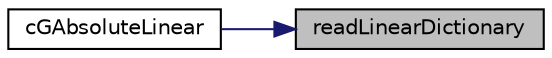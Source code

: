 digraph "readLinearDictionary"
{
 // LATEX_PDF_SIZE
  edge [fontname="Helvetica",fontsize="10",labelfontname="Helvetica",labelfontsize="10"];
  node [fontname="Helvetica",fontsize="10",shape=record];
  rankdir="RL";
  Node1 [label="readLinearDictionary",height=0.2,width=0.4,color="black", fillcolor="grey75", style="filled", fontcolor="black",tooltip=" "];
  Node1 -> Node2 [dir="back",color="midnightblue",fontsize="10",style="solid",fontname="Helvetica"];
  Node2 [label="cGAbsoluteLinear",height=0.2,width=0.4,color="black", fillcolor="white", style="filled",URL="$classpFlow_1_1cfModels_1_1cGAbsoluteLinear.html#a2af09f7bfdbd3910f0aa6da138d831d7",tooltip=" "];
}
